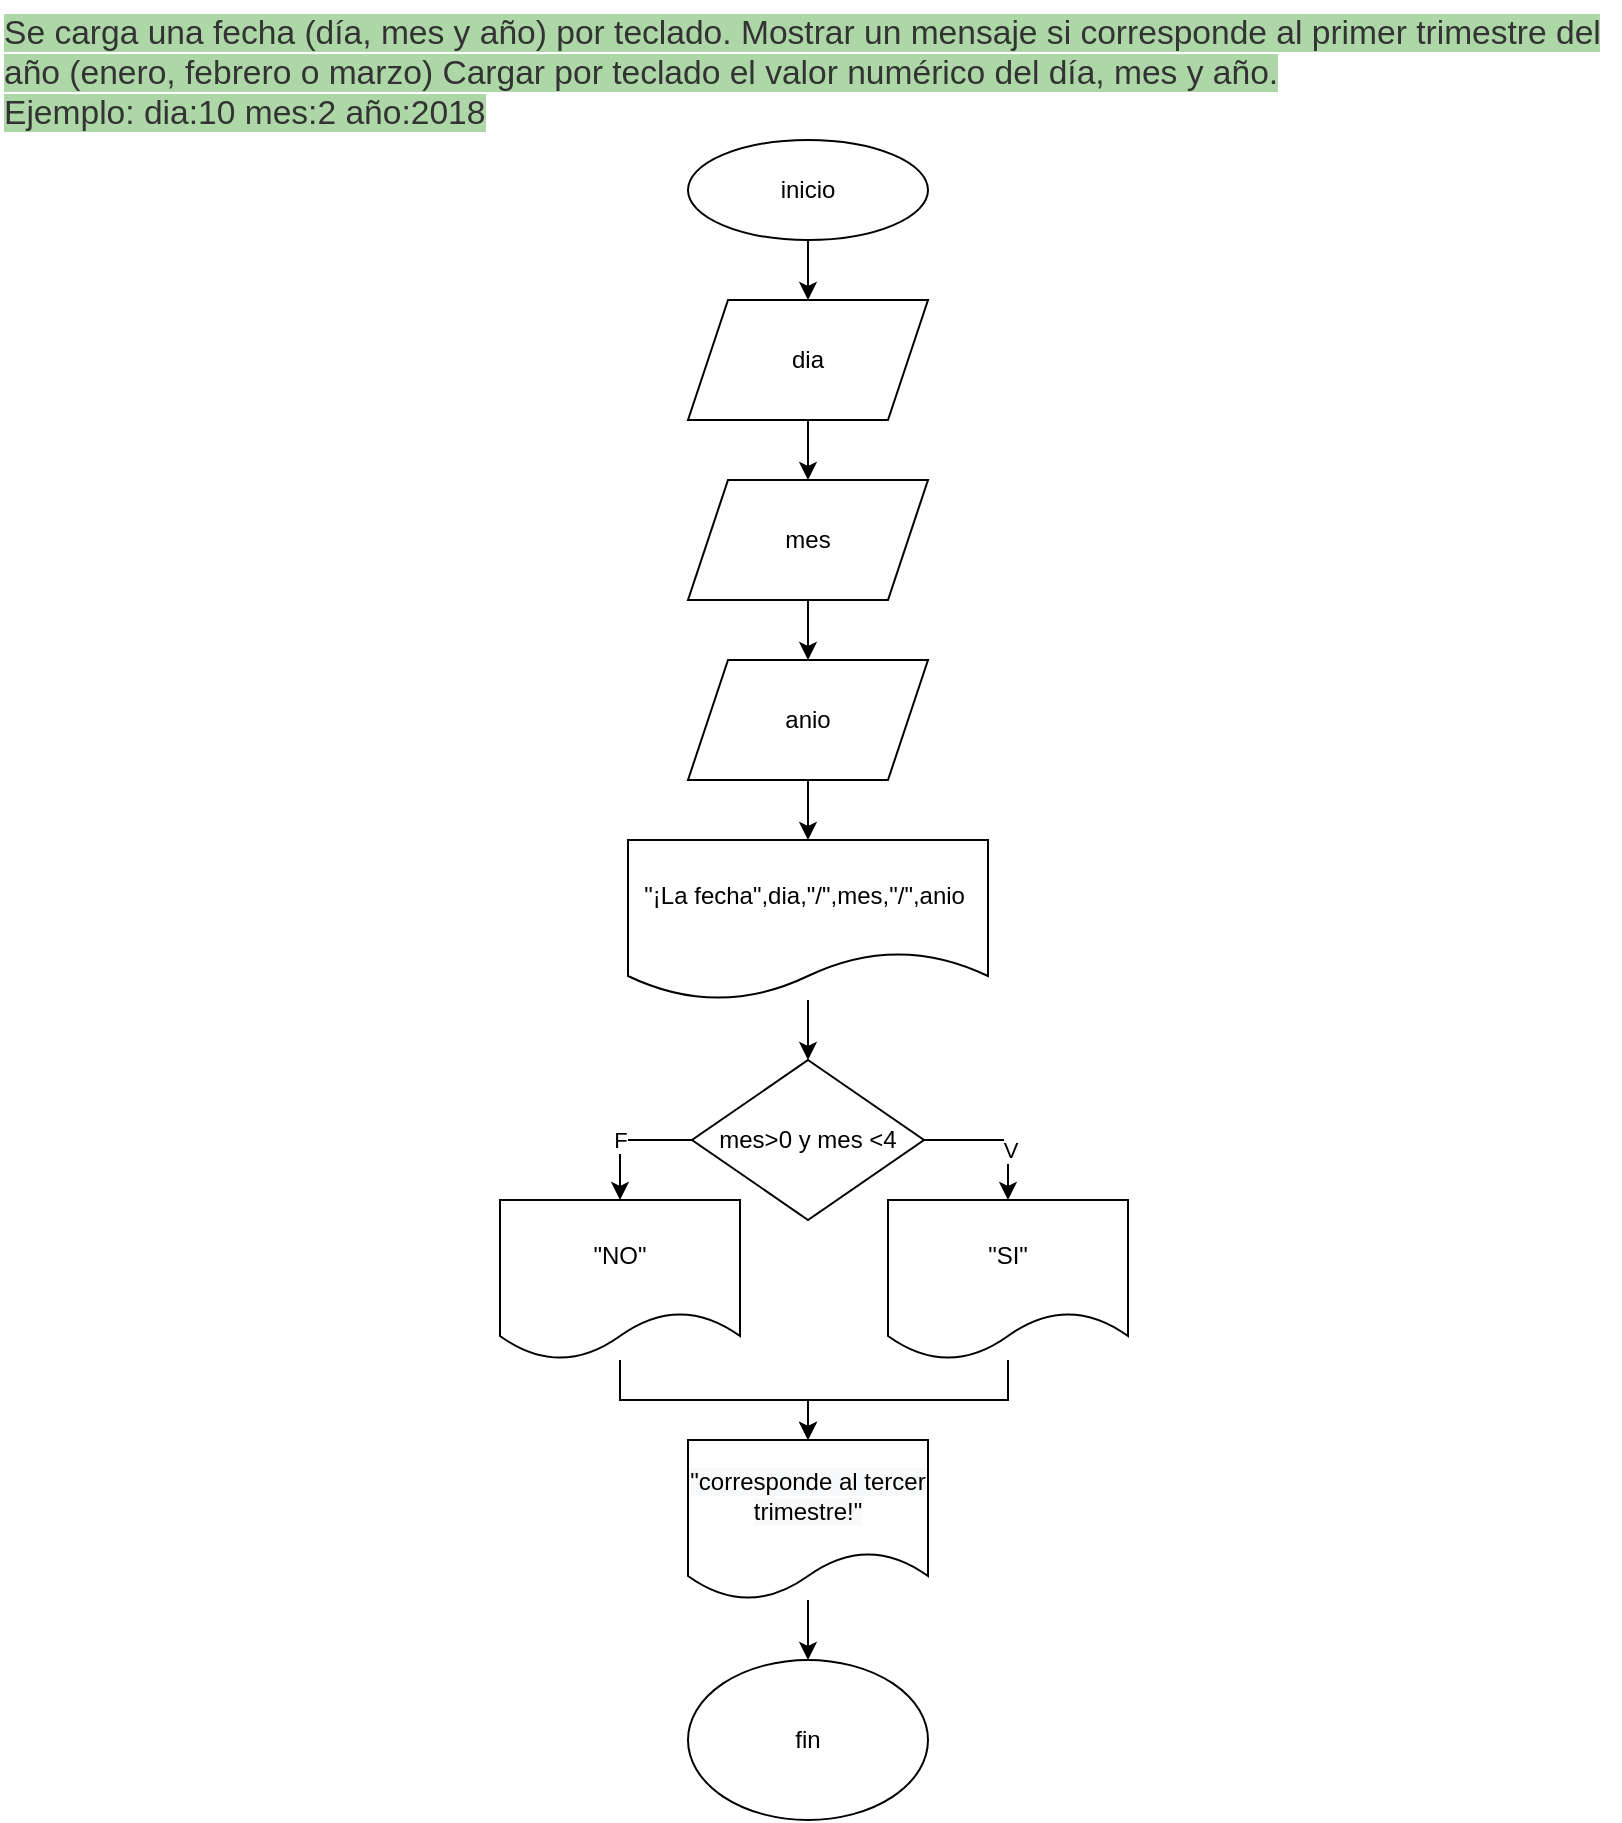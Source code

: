 <mxfile version="20.6.2" type="device"><diagram id="oB9ukQzew3gK6XRa8vyO" name="Página-1"><mxGraphModel dx="868" dy="524" grid="1" gridSize="10" guides="1" tooltips="1" connect="1" arrows="1" fold="1" page="1" pageScale="1" pageWidth="827" pageHeight="1169" math="0" shadow="0"><root><mxCell id="0"/><mxCell id="1" parent="0"/><mxCell id="Yyad04_81VWFOpmlFjTy-1" value="&lt;span style=&quot;color: rgb(51, 51, 51); font-family: sans-serif, arial; font-size: 16.8px; font-style: normal; font-variant-ligatures: normal; font-variant-caps: normal; font-weight: 400; letter-spacing: normal; orphans: 2; text-align: start; text-indent: 0px; text-transform: none; widows: 2; word-spacing: 0px; -webkit-text-stroke-width: 0px; background-color: rgb(174, 215, 168); text-decoration-thickness: initial; text-decoration-style: initial; text-decoration-color: initial; float: none; display: inline !important;&quot;&gt;Se carga una fecha (día, mes y año) por teclado. Mostrar un mensaje si corresponde al primer trimestre del año (enero, febrero o marzo) Cargar por teclado el valor numérico del día, mes y año.&lt;/span&gt;&lt;br style=&quot;box-sizing: border-box; color: rgb(51, 51, 51); font-family: sans-serif, arial; font-size: 16.8px; font-style: normal; font-variant-ligatures: normal; font-variant-caps: normal; font-weight: 400; letter-spacing: normal; orphans: 2; text-align: start; text-indent: 0px; text-transform: none; widows: 2; word-spacing: 0px; -webkit-text-stroke-width: 0px; background-color: rgb(174, 215, 168); text-decoration-thickness: initial; text-decoration-style: initial; text-decoration-color: initial;&quot;&gt;&lt;span style=&quot;color: rgb(51, 51, 51); font-family: sans-serif, arial; font-size: 16.8px; font-style: normal; font-variant-ligatures: normal; font-variant-caps: normal; font-weight: 400; letter-spacing: normal; orphans: 2; text-align: start; text-indent: 0px; text-transform: none; widows: 2; word-spacing: 0px; -webkit-text-stroke-width: 0px; background-color: rgb(174, 215, 168); text-decoration-thickness: initial; text-decoration-style: initial; text-decoration-color: initial; float: none; display: inline !important;&quot;&gt;Ejemplo: dia:10 mes:2 año:2018&lt;/span&gt;" style="text;whiteSpace=wrap;html=1;" vertex="1" parent="1"><mxGeometry x="10" y="10" width="810" height="80" as="geometry"/></mxCell><mxCell id="Yyad04_81VWFOpmlFjTy-6" style="edgeStyle=orthogonalEdgeStyle;rounded=0;orthogonalLoop=1;jettySize=auto;html=1;exitX=0.5;exitY=1;exitDx=0;exitDy=0;entryX=0.5;entryY=0;entryDx=0;entryDy=0;" edge="1" parent="1" source="Yyad04_81VWFOpmlFjTy-3" target="Yyad04_81VWFOpmlFjTy-4"><mxGeometry relative="1" as="geometry"/></mxCell><mxCell id="Yyad04_81VWFOpmlFjTy-3" value="inicio" style="ellipse;whiteSpace=wrap;html=1;" vertex="1" parent="1"><mxGeometry x="354" y="80" width="120" height="50" as="geometry"/></mxCell><mxCell id="Yyad04_81VWFOpmlFjTy-9" value="" style="edgeStyle=orthogonalEdgeStyle;rounded=0;orthogonalLoop=1;jettySize=auto;html=1;" edge="1" parent="1" source="Yyad04_81VWFOpmlFjTy-4" target="Yyad04_81VWFOpmlFjTy-8"><mxGeometry relative="1" as="geometry"/></mxCell><mxCell id="Yyad04_81VWFOpmlFjTy-4" value="dia" style="shape=parallelogram;perimeter=parallelogramPerimeter;whiteSpace=wrap;html=1;fixedSize=1;" vertex="1" parent="1"><mxGeometry x="354" y="160" width="120" height="60" as="geometry"/></mxCell><mxCell id="Yyad04_81VWFOpmlFjTy-22" style="edgeStyle=orthogonalEdgeStyle;rounded=0;orthogonalLoop=1;jettySize=auto;html=1;exitX=0.5;exitY=1;exitDx=0;exitDy=0;entryX=0.5;entryY=0;entryDx=0;entryDy=0;" edge="1" parent="1" source="Yyad04_81VWFOpmlFjTy-7" target="Yyad04_81VWFOpmlFjTy-21"><mxGeometry relative="1" as="geometry"/></mxCell><mxCell id="Yyad04_81VWFOpmlFjTy-7" value="anio" style="shape=parallelogram;perimeter=parallelogramPerimeter;whiteSpace=wrap;html=1;fixedSize=1;" vertex="1" parent="1"><mxGeometry x="354" y="340" width="120" height="60" as="geometry"/></mxCell><mxCell id="Yyad04_81VWFOpmlFjTy-10" value="" style="edgeStyle=orthogonalEdgeStyle;rounded=0;orthogonalLoop=1;jettySize=auto;html=1;" edge="1" parent="1" source="Yyad04_81VWFOpmlFjTy-8" target="Yyad04_81VWFOpmlFjTy-7"><mxGeometry relative="1" as="geometry"/></mxCell><mxCell id="Yyad04_81VWFOpmlFjTy-8" value="mes" style="shape=parallelogram;perimeter=parallelogramPerimeter;whiteSpace=wrap;html=1;fixedSize=1;" vertex="1" parent="1"><mxGeometry x="354" y="250" width="120" height="60" as="geometry"/></mxCell><mxCell id="Yyad04_81VWFOpmlFjTy-13" style="edgeStyle=orthogonalEdgeStyle;rounded=0;orthogonalLoop=1;jettySize=auto;html=1;exitX=0;exitY=0.5;exitDx=0;exitDy=0;entryX=0.5;entryY=0;entryDx=0;entryDy=0;" edge="1" parent="1" source="Yyad04_81VWFOpmlFjTy-11" target="Yyad04_81VWFOpmlFjTy-12"><mxGeometry relative="1" as="geometry"/></mxCell><mxCell id="Yyad04_81VWFOpmlFjTy-18" value="F" style="edgeLabel;html=1;align=center;verticalAlign=middle;resizable=0;points=[];" vertex="1" connectable="0" parent="Yyad04_81VWFOpmlFjTy-13"><mxGeometry x="0.478" relative="1" as="geometry"><mxPoint y="-13" as="offset"/></mxGeometry></mxCell><mxCell id="Yyad04_81VWFOpmlFjTy-16" style="edgeStyle=orthogonalEdgeStyle;rounded=0;orthogonalLoop=1;jettySize=auto;html=1;exitX=1;exitY=0.5;exitDx=0;exitDy=0;entryX=0.5;entryY=0;entryDx=0;entryDy=0;" edge="1" parent="1" source="Yyad04_81VWFOpmlFjTy-11" target="Yyad04_81VWFOpmlFjTy-19"><mxGeometry relative="1" as="geometry"><mxPoint x="560" y="600" as="targetPoint"/></mxGeometry></mxCell><mxCell id="Yyad04_81VWFOpmlFjTy-26" value="V" style="edgeLabel;html=1;align=center;verticalAlign=middle;resizable=0;points=[];" vertex="1" connectable="0" parent="Yyad04_81VWFOpmlFjTy-16"><mxGeometry x="0.333" y="1" relative="1" as="geometry"><mxPoint y="-1" as="offset"/></mxGeometry></mxCell><mxCell id="Yyad04_81VWFOpmlFjTy-11" value="mes&amp;gt;0 y mes &amp;lt;4" style="rhombus;whiteSpace=wrap;html=1;" vertex="1" parent="1"><mxGeometry x="356" y="540" width="116" height="80" as="geometry"/></mxCell><mxCell id="Yyad04_81VWFOpmlFjTy-29" style="edgeStyle=orthogonalEdgeStyle;rounded=0;orthogonalLoop=1;jettySize=auto;html=1;entryX=0.5;entryY=0;entryDx=0;entryDy=0;" edge="1" parent="1" source="Yyad04_81VWFOpmlFjTy-12" target="Yyad04_81VWFOpmlFjTy-25"><mxGeometry relative="1" as="geometry"/></mxCell><mxCell id="Yyad04_81VWFOpmlFjTy-12" value="&quot;NO&quot;" style="shape=document;whiteSpace=wrap;html=1;boundedLbl=1;" vertex="1" parent="1"><mxGeometry x="260" y="610" width="120" height="80" as="geometry"/></mxCell><mxCell id="Yyad04_81VWFOpmlFjTy-30" style="edgeStyle=orthogonalEdgeStyle;rounded=0;orthogonalLoop=1;jettySize=auto;html=1;entryX=0.5;entryY=0;entryDx=0;entryDy=0;" edge="1" parent="1" source="Yyad04_81VWFOpmlFjTy-19" target="Yyad04_81VWFOpmlFjTy-25"><mxGeometry relative="1" as="geometry"/></mxCell><mxCell id="Yyad04_81VWFOpmlFjTy-19" value="&quot;SI&quot;" style="shape=document;whiteSpace=wrap;html=1;boundedLbl=1;" vertex="1" parent="1"><mxGeometry x="454" y="610" width="120" height="80" as="geometry"/></mxCell><mxCell id="Yyad04_81VWFOpmlFjTy-23" value="" style="edgeStyle=orthogonalEdgeStyle;rounded=0;orthogonalLoop=1;jettySize=auto;html=1;" edge="1" parent="1" source="Yyad04_81VWFOpmlFjTy-21" target="Yyad04_81VWFOpmlFjTy-11"><mxGeometry relative="1" as="geometry"/></mxCell><mxCell id="Yyad04_81VWFOpmlFjTy-21" value="&quot;¡La fecha&quot;,dia,&quot;/&quot;,mes,&quot;/&quot;,anio&amp;nbsp;" style="shape=document;whiteSpace=wrap;html=1;boundedLbl=1;" vertex="1" parent="1"><mxGeometry x="324" y="430" width="180" height="80" as="geometry"/></mxCell><mxCell id="Yyad04_81VWFOpmlFjTy-32" value="" style="edgeStyle=orthogonalEdgeStyle;rounded=0;orthogonalLoop=1;jettySize=auto;html=1;" edge="1" parent="1" source="Yyad04_81VWFOpmlFjTy-25" target="Yyad04_81VWFOpmlFjTy-31"><mxGeometry relative="1" as="geometry"/></mxCell><mxCell id="Yyad04_81VWFOpmlFjTy-25" value="&lt;span style=&quot;color: rgb(0, 0, 0); font-family: Helvetica; font-size: 12px; font-style: normal; font-variant-ligatures: normal; font-variant-caps: normal; font-weight: 400; letter-spacing: normal; orphans: 2; text-align: center; text-indent: 0px; text-transform: none; widows: 2; word-spacing: 0px; -webkit-text-stroke-width: 0px; background-color: rgb(248, 249, 250); text-decoration-thickness: initial; text-decoration-style: initial; text-decoration-color: initial; float: none; display: inline !important;&quot;&gt;&quot;corresponde al tercer trimestre!&quot;&lt;/span&gt;" style="shape=document;whiteSpace=wrap;html=1;boundedLbl=1;" vertex="1" parent="1"><mxGeometry x="354" y="730" width="120" height="80" as="geometry"/></mxCell><mxCell id="Yyad04_81VWFOpmlFjTy-31" value="fin" style="ellipse;whiteSpace=wrap;html=1;" vertex="1" parent="1"><mxGeometry x="354" y="840" width="120" height="80" as="geometry"/></mxCell></root></mxGraphModel></diagram></mxfile>
